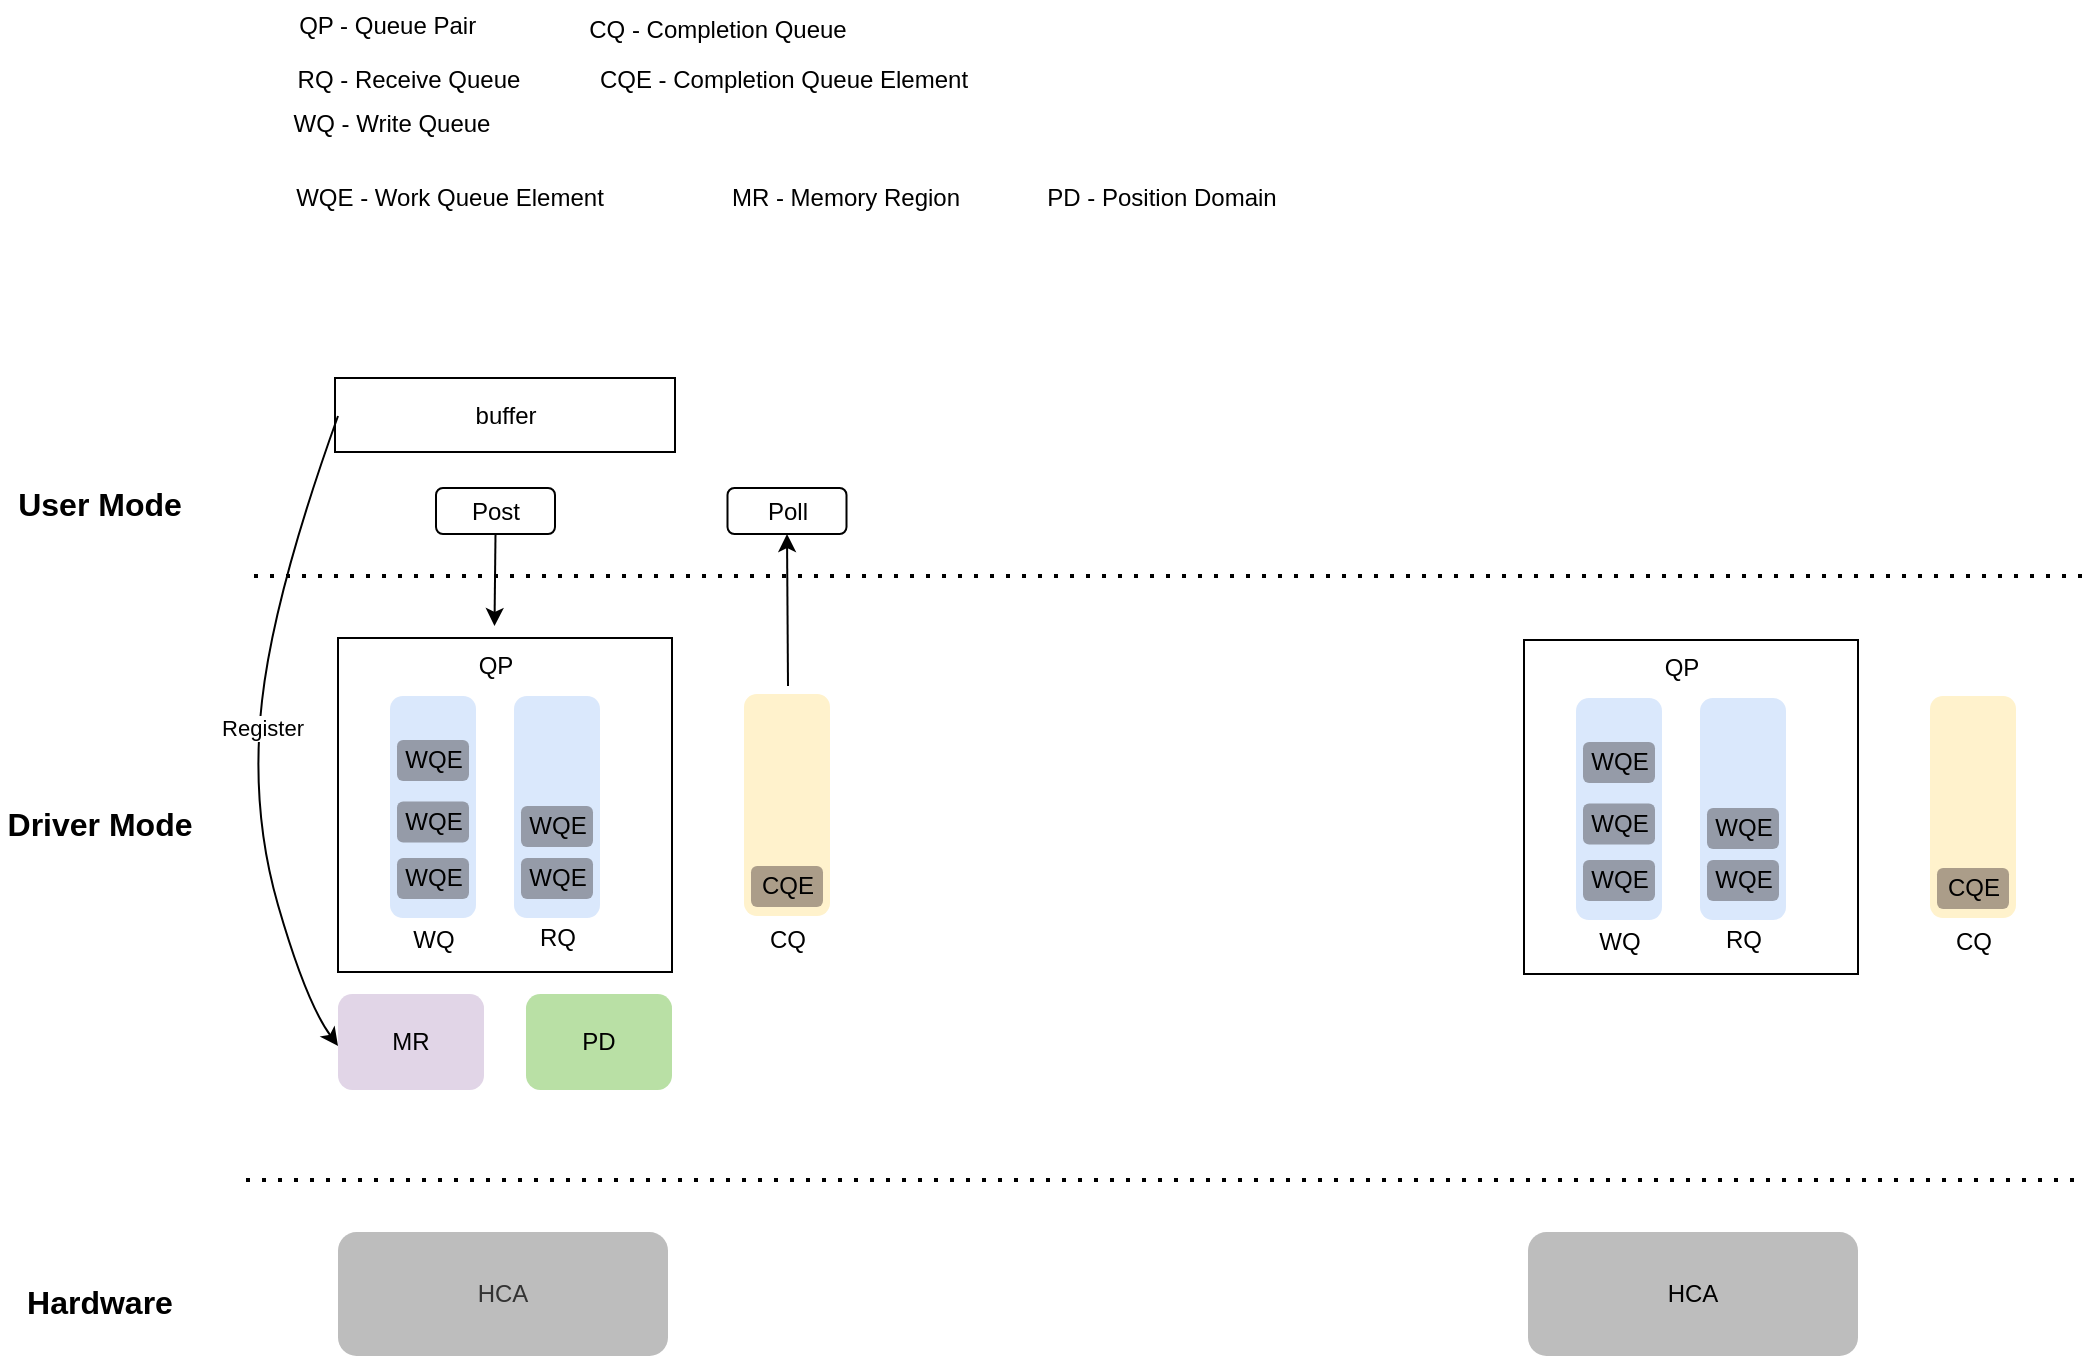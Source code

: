 <mxfile version="26.2.14">
  <diagram name="第 1 页" id="yfsoe-Az6oljH5zz0Uq-">
    <mxGraphModel dx="1778" dy="555" grid="0" gridSize="10" guides="1" tooltips="1" connect="1" arrows="1" fold="1" page="1" pageScale="1" pageWidth="827" pageHeight="1169" background="#ffffff" math="0" shadow="0">
      <root>
        <mxCell id="0" />
        <mxCell id="1" parent="0" />
        <mxCell id="9vfUIy3Iv-TksWCsy_Gh-7" value="" style="whiteSpace=wrap;html=1;aspect=fixed;" vertex="1" parent="1">
          <mxGeometry x="109" y="330" width="167" height="167" as="geometry" />
        </mxCell>
        <mxCell id="9vfUIy3Iv-TksWCsy_Gh-1" value="" style="rounded=1;whiteSpace=wrap;html=1;fillColor=#dae8fc;strokeColor=none;" vertex="1" parent="1">
          <mxGeometry x="135" y="359" width="43" height="111" as="geometry" />
        </mxCell>
        <mxCell id="9vfUIy3Iv-TksWCsy_Gh-6" value="QP" style="text;strokeColor=none;align=center;fillColor=none;html=1;verticalAlign=middle;whiteSpace=wrap;rounded=0;" vertex="1" parent="1">
          <mxGeometry x="148" y="333" width="79.5" height="21" as="geometry" />
        </mxCell>
        <mxCell id="9vfUIy3Iv-TksWCsy_Gh-9" value="" style="rounded=1;whiteSpace=wrap;html=1;fillColor=#dae8fc;strokeColor=none;" vertex="1" parent="1">
          <mxGeometry x="197" y="359" width="43" height="111" as="geometry" />
        </mxCell>
        <mxCell id="9vfUIy3Iv-TksWCsy_Gh-10" value="WQ" style="text;strokeColor=none;align=center;fillColor=none;html=1;verticalAlign=middle;whiteSpace=wrap;rounded=0;" vertex="1" parent="1">
          <mxGeometry x="144.5" y="470" width="24" height="21" as="geometry" />
        </mxCell>
        <mxCell id="9vfUIy3Iv-TksWCsy_Gh-11" value="QP - Queue Pair&amp;nbsp;" style="text;strokeColor=none;align=center;fillColor=none;html=1;verticalAlign=middle;whiteSpace=wrap;rounded=0;" vertex="1" parent="1">
          <mxGeometry x="83.13" y="11" width="105" height="25" as="geometry" />
        </mxCell>
        <mxCell id="9vfUIy3Iv-TksWCsy_Gh-12" value="RQ - Receive Queue" style="text;strokeColor=none;align=center;fillColor=none;html=1;verticalAlign=middle;whiteSpace=wrap;rounded=0;" vertex="1" parent="1">
          <mxGeometry x="87" y="36" width="115" height="30" as="geometry" />
        </mxCell>
        <mxCell id="9vfUIy3Iv-TksWCsy_Gh-13" value="RQ" style="text;strokeColor=none;align=center;fillColor=none;html=1;verticalAlign=middle;whiteSpace=wrap;rounded=0;" vertex="1" parent="1">
          <mxGeometry x="204.5" y="470" width="28" height="20" as="geometry" />
        </mxCell>
        <mxCell id="9vfUIy3Iv-TksWCsy_Gh-16" value="WQ - Write Queue" style="text;strokeColor=none;align=center;fillColor=none;html=1;verticalAlign=middle;whiteSpace=wrap;rounded=0;" vertex="1" parent="1">
          <mxGeometry x="78.75" y="62" width="113.75" height="21" as="geometry" />
        </mxCell>
        <mxCell id="9vfUIy3Iv-TksWCsy_Gh-17" value="WQE" style="rounded=1;whiteSpace=wrap;html=1;strokeColor=none;fillColor=#959BA8;" vertex="1" parent="1">
          <mxGeometry x="138.5" y="440" width="36" height="20.5" as="geometry" />
        </mxCell>
        <mxCell id="9vfUIy3Iv-TksWCsy_Gh-18" value="WQE" style="rounded=1;whiteSpace=wrap;html=1;strokeColor=none;fillColor=#959BA8;" vertex="1" parent="1">
          <mxGeometry x="138.5" y="411.75" width="36" height="20.5" as="geometry" />
        </mxCell>
        <mxCell id="9vfUIy3Iv-TksWCsy_Gh-19" value="WQE" style="rounded=1;whiteSpace=wrap;html=1;strokeColor=none;fillColor=#959BA8;" vertex="1" parent="1">
          <mxGeometry x="138.5" y="381" width="36" height="20.5" as="geometry" />
        </mxCell>
        <mxCell id="9vfUIy3Iv-TksWCsy_Gh-20" value="WQE" style="rounded=1;whiteSpace=wrap;html=1;strokeColor=none;fillColor=#959BA8;" vertex="1" parent="1">
          <mxGeometry x="200.5" y="440" width="36" height="20.5" as="geometry" />
        </mxCell>
        <mxCell id="9vfUIy3Iv-TksWCsy_Gh-21" value="WQE" style="rounded=1;whiteSpace=wrap;html=1;strokeColor=none;fillColor=#959BA8;" vertex="1" parent="1">
          <mxGeometry x="200.5" y="414" width="36" height="20.5" as="geometry" />
        </mxCell>
        <mxCell id="9vfUIy3Iv-TksWCsy_Gh-23" value="WQE - Work Queue Element" style="text;strokeColor=none;align=center;fillColor=none;html=1;verticalAlign=middle;whiteSpace=wrap;rounded=0;" vertex="1" parent="1">
          <mxGeometry x="83.13" y="99" width="164" height="21" as="geometry" />
        </mxCell>
        <mxCell id="9vfUIy3Iv-TksWCsy_Gh-24" value="CQ" style="text;strokeColor=none;align=center;fillColor=none;html=1;verticalAlign=middle;whiteSpace=wrap;rounded=0;" vertex="1" parent="1">
          <mxGeometry x="319.5" y="471" width="28" height="20" as="geometry" />
        </mxCell>
        <mxCell id="9vfUIy3Iv-TksWCsy_Gh-25" value="" style="rounded=1;whiteSpace=wrap;html=1;fillColor=#fff2cc;strokeColor=none;" vertex="1" parent="1">
          <mxGeometry x="312" y="358" width="43" height="111" as="geometry" />
        </mxCell>
        <mxCell id="9vfUIy3Iv-TksWCsy_Gh-26" value="CQ - Completion Queue" style="text;strokeColor=none;align=center;fillColor=none;html=1;verticalAlign=middle;whiteSpace=wrap;rounded=0;" vertex="1" parent="1">
          <mxGeometry x="216.5" y="15" width="164" height="21" as="geometry" />
        </mxCell>
        <mxCell id="9vfUIy3Iv-TksWCsy_Gh-28" value="CQE" style="rounded=1;whiteSpace=wrap;html=1;strokeColor=none;fillColor=#AB9D89;" vertex="1" parent="1">
          <mxGeometry x="315.5" y="444" width="36" height="20.5" as="geometry" />
        </mxCell>
        <mxCell id="9vfUIy3Iv-TksWCsy_Gh-30" value="CQE - Completion Queue Element" style="text;strokeColor=none;align=center;fillColor=none;html=1;verticalAlign=middle;whiteSpace=wrap;rounded=0;" vertex="1" parent="1">
          <mxGeometry x="232" y="40.5" width="200" height="21" as="geometry" />
        </mxCell>
        <mxCell id="9vfUIy3Iv-TksWCsy_Gh-31" value="HCA" style="rounded=1;whiteSpace=wrap;html=1;fillColor=#BDBDBD;fontColor=#333333;strokeColor=none;" vertex="1" parent="1">
          <mxGeometry x="109" y="627" width="165" height="62" as="geometry" />
        </mxCell>
        <mxCell id="9vfUIy3Iv-TksWCsy_Gh-33" value="" style="whiteSpace=wrap;html=1;aspect=fixed;" vertex="1" parent="1">
          <mxGeometry x="702" y="331" width="167" height="167" as="geometry" />
        </mxCell>
        <mxCell id="9vfUIy3Iv-TksWCsy_Gh-34" value="" style="rounded=1;whiteSpace=wrap;html=1;fillColor=#dae8fc;strokeColor=none;" vertex="1" parent="1">
          <mxGeometry x="728" y="360" width="43" height="111" as="geometry" />
        </mxCell>
        <mxCell id="9vfUIy3Iv-TksWCsy_Gh-35" value="QP" style="text;strokeColor=none;align=center;fillColor=none;html=1;verticalAlign=middle;whiteSpace=wrap;rounded=0;" vertex="1" parent="1">
          <mxGeometry x="741" y="334" width="79.5" height="21" as="geometry" />
        </mxCell>
        <mxCell id="9vfUIy3Iv-TksWCsy_Gh-36" value="" style="rounded=1;whiteSpace=wrap;html=1;fillColor=#dae8fc;strokeColor=none;" vertex="1" parent="1">
          <mxGeometry x="790" y="360" width="43" height="111" as="geometry" />
        </mxCell>
        <mxCell id="9vfUIy3Iv-TksWCsy_Gh-37" value="WQ" style="text;strokeColor=none;align=center;fillColor=none;html=1;verticalAlign=middle;whiteSpace=wrap;rounded=0;" vertex="1" parent="1">
          <mxGeometry x="737.5" y="471" width="24" height="21" as="geometry" />
        </mxCell>
        <mxCell id="9vfUIy3Iv-TksWCsy_Gh-38" value="RQ" style="text;strokeColor=none;align=center;fillColor=none;html=1;verticalAlign=middle;whiteSpace=wrap;rounded=0;" vertex="1" parent="1">
          <mxGeometry x="797.5" y="471" width="28" height="20" as="geometry" />
        </mxCell>
        <mxCell id="9vfUIy3Iv-TksWCsy_Gh-39" value="WQE" style="rounded=1;whiteSpace=wrap;html=1;strokeColor=none;fillColor=#959BA8;" vertex="1" parent="1">
          <mxGeometry x="731.5" y="441" width="36" height="20.5" as="geometry" />
        </mxCell>
        <mxCell id="9vfUIy3Iv-TksWCsy_Gh-40" value="WQE" style="rounded=1;whiteSpace=wrap;html=1;strokeColor=none;fillColor=#959BA8;" vertex="1" parent="1">
          <mxGeometry x="731.5" y="412.75" width="36" height="20.5" as="geometry" />
        </mxCell>
        <mxCell id="9vfUIy3Iv-TksWCsy_Gh-41" value="WQE" style="rounded=1;whiteSpace=wrap;html=1;strokeColor=none;fillColor=#959BA8;" vertex="1" parent="1">
          <mxGeometry x="731.5" y="382" width="36" height="20.5" as="geometry" />
        </mxCell>
        <mxCell id="9vfUIy3Iv-TksWCsy_Gh-42" value="WQE" style="rounded=1;whiteSpace=wrap;html=1;strokeColor=none;fillColor=#959BA8;" vertex="1" parent="1">
          <mxGeometry x="793.5" y="441" width="36" height="20.5" as="geometry" />
        </mxCell>
        <mxCell id="9vfUIy3Iv-TksWCsy_Gh-43" value="WQE" style="rounded=1;whiteSpace=wrap;html=1;strokeColor=none;fillColor=#959BA8;" vertex="1" parent="1">
          <mxGeometry x="793.5" y="415" width="36" height="20.5" as="geometry" />
        </mxCell>
        <mxCell id="9vfUIy3Iv-TksWCsy_Gh-44" value="CQ" style="text;strokeColor=none;align=center;fillColor=none;html=1;verticalAlign=middle;whiteSpace=wrap;rounded=0;" vertex="1" parent="1">
          <mxGeometry x="912.5" y="472" width="28" height="20" as="geometry" />
        </mxCell>
        <mxCell id="9vfUIy3Iv-TksWCsy_Gh-45" value="" style="rounded=1;whiteSpace=wrap;html=1;fillColor=#fff2cc;strokeColor=none;" vertex="1" parent="1">
          <mxGeometry x="905" y="359" width="43" height="111" as="geometry" />
        </mxCell>
        <mxCell id="9vfUIy3Iv-TksWCsy_Gh-46" value="CQE" style="rounded=1;whiteSpace=wrap;html=1;strokeColor=none;fillColor=#AB9D89;" vertex="1" parent="1">
          <mxGeometry x="908.5" y="445" width="36" height="20.5" as="geometry" />
        </mxCell>
        <mxCell id="9vfUIy3Iv-TksWCsy_Gh-47" value="HCA" style="rounded=1;whiteSpace=wrap;html=1;strokeColor=none;fillColor=#BDBDBD;" vertex="1" parent="1">
          <mxGeometry x="704" y="627" width="165" height="62" as="geometry" />
        </mxCell>
        <mxCell id="9vfUIy3Iv-TksWCsy_Gh-48" value="" style="endArrow=none;dashed=1;html=1;dashPattern=1 3;strokeWidth=2;rounded=0;" edge="1" parent="1">
          <mxGeometry width="50" height="50" relative="1" as="geometry">
            <mxPoint x="63" y="601" as="sourcePoint" />
            <mxPoint x="981" y="601" as="targetPoint" />
          </mxGeometry>
        </mxCell>
        <mxCell id="9vfUIy3Iv-TksWCsy_Gh-49" value="" style="endArrow=none;dashed=1;html=1;dashPattern=1 3;strokeWidth=2;rounded=0;" edge="1" parent="1">
          <mxGeometry width="50" height="50" relative="1" as="geometry">
            <mxPoint x="67" y="299" as="sourcePoint" />
            <mxPoint x="985" y="299" as="targetPoint" />
          </mxGeometry>
        </mxCell>
        <mxCell id="9vfUIy3Iv-TksWCsy_Gh-51" value="" style="endArrow=classic;html=1;rounded=0;exitX=0.5;exitY=1;exitDx=0;exitDy=0;" edge="1" parent="1" source="9vfUIy3Iv-TksWCsy_Gh-55">
          <mxGeometry width="50" height="50" relative="1" as="geometry">
            <mxPoint x="187.25" y="255" as="sourcePoint" />
            <mxPoint x="187.25" y="324" as="targetPoint" />
          </mxGeometry>
        </mxCell>
        <mxCell id="9vfUIy3Iv-TksWCsy_Gh-55" value="Post" style="rounded=1;whiteSpace=wrap;html=1;" vertex="1" parent="1">
          <mxGeometry x="158" y="255" width="59.5" height="23" as="geometry" />
        </mxCell>
        <mxCell id="9vfUIy3Iv-TksWCsy_Gh-58" value="Poll" style="rounded=1;whiteSpace=wrap;html=1;" vertex="1" parent="1">
          <mxGeometry x="303.75" y="255" width="59.5" height="23" as="geometry" />
        </mxCell>
        <mxCell id="9vfUIy3Iv-TksWCsy_Gh-59" value="" style="endArrow=classic;html=1;rounded=0;entryX=0.5;entryY=1;entryDx=0;entryDy=0;" edge="1" parent="1" target="9vfUIy3Iv-TksWCsy_Gh-58">
          <mxGeometry width="50" height="50" relative="1" as="geometry">
            <mxPoint x="334" y="354" as="sourcePoint" />
            <mxPoint x="197.25" y="334" as="targetPoint" />
          </mxGeometry>
        </mxCell>
        <mxCell id="9vfUIy3Iv-TksWCsy_Gh-61" value="User Mode" style="text;strokeColor=none;align=center;fillColor=none;html=1;verticalAlign=middle;whiteSpace=wrap;rounded=0;fontSize=16;fontStyle=1" vertex="1" parent="1">
          <mxGeometry x="-60" y="248" width="100" height="30" as="geometry" />
        </mxCell>
        <mxCell id="9vfUIy3Iv-TksWCsy_Gh-62" value="Driver Mode" style="text;strokeColor=none;align=center;fillColor=none;html=1;verticalAlign=middle;whiteSpace=wrap;rounded=0;fontSize=16;fontStyle=1" vertex="1" parent="1">
          <mxGeometry x="-60" y="408" width="100" height="30" as="geometry" />
        </mxCell>
        <mxCell id="9vfUIy3Iv-TksWCsy_Gh-63" value="Hardware" style="text;strokeColor=none;align=center;fillColor=none;html=1;verticalAlign=middle;whiteSpace=wrap;rounded=0;fontSize=16;fontStyle=1" vertex="1" parent="1">
          <mxGeometry x="-60" y="647" width="100" height="30" as="geometry" />
        </mxCell>
        <mxCell id="9vfUIy3Iv-TksWCsy_Gh-64" value="MR" style="rounded=1;whiteSpace=wrap;html=1;strokeColor=none;fillColor=#e1d5e7;" vertex="1" parent="1">
          <mxGeometry x="109" y="508" width="73" height="48" as="geometry" />
        </mxCell>
        <mxCell id="9vfUIy3Iv-TksWCsy_Gh-65" value="PD" style="rounded=1;whiteSpace=wrap;html=1;strokeColor=none;fillColor=#B9E0A5;" vertex="1" parent="1">
          <mxGeometry x="203" y="508" width="73" height="48" as="geometry" />
        </mxCell>
        <mxCell id="9vfUIy3Iv-TksWCsy_Gh-68" value="MR - Memory Region" style="text;strokeColor=none;align=center;fillColor=none;html=1;verticalAlign=middle;whiteSpace=wrap;rounded=0;" vertex="1" parent="1">
          <mxGeometry x="281" y="99" width="164" height="21" as="geometry" />
        </mxCell>
        <mxCell id="9vfUIy3Iv-TksWCsy_Gh-69" value="PD - Position Domain" style="text;strokeColor=none;align=center;fillColor=none;html=1;verticalAlign=middle;whiteSpace=wrap;rounded=0;" vertex="1" parent="1">
          <mxGeometry x="439" y="99" width="164" height="21" as="geometry" />
        </mxCell>
        <mxCell id="9vfUIy3Iv-TksWCsy_Gh-71" value="buffer" style="rounded=0;whiteSpace=wrap;html=1;" vertex="1" parent="1">
          <mxGeometry x="107.5" y="200" width="170" height="37" as="geometry" />
        </mxCell>
        <mxCell id="9vfUIy3Iv-TksWCsy_Gh-73" value="" style="curved=1;endArrow=classic;html=1;rounded=0;" edge="1" parent="1">
          <mxGeometry width="50" height="50" relative="1" as="geometry">
            <mxPoint x="109" y="219" as="sourcePoint" />
            <mxPoint x="109" y="534" as="targetPoint" />
            <Array as="points">
              <mxPoint x="77" y="308" />
              <mxPoint x="65" y="415" />
              <mxPoint x="93" y="512" />
            </Array>
          </mxGeometry>
        </mxCell>
        <mxCell id="9vfUIy3Iv-TksWCsy_Gh-74" value="Register" style="edgeLabel;html=1;align=center;verticalAlign=middle;resizable=0;points=[];" vertex="1" connectable="0" parent="9vfUIy3Iv-TksWCsy_Gh-73">
          <mxGeometry x="-0.028" y="1" relative="1" as="geometry">
            <mxPoint y="1" as="offset" />
          </mxGeometry>
        </mxCell>
      </root>
    </mxGraphModel>
  </diagram>
</mxfile>
